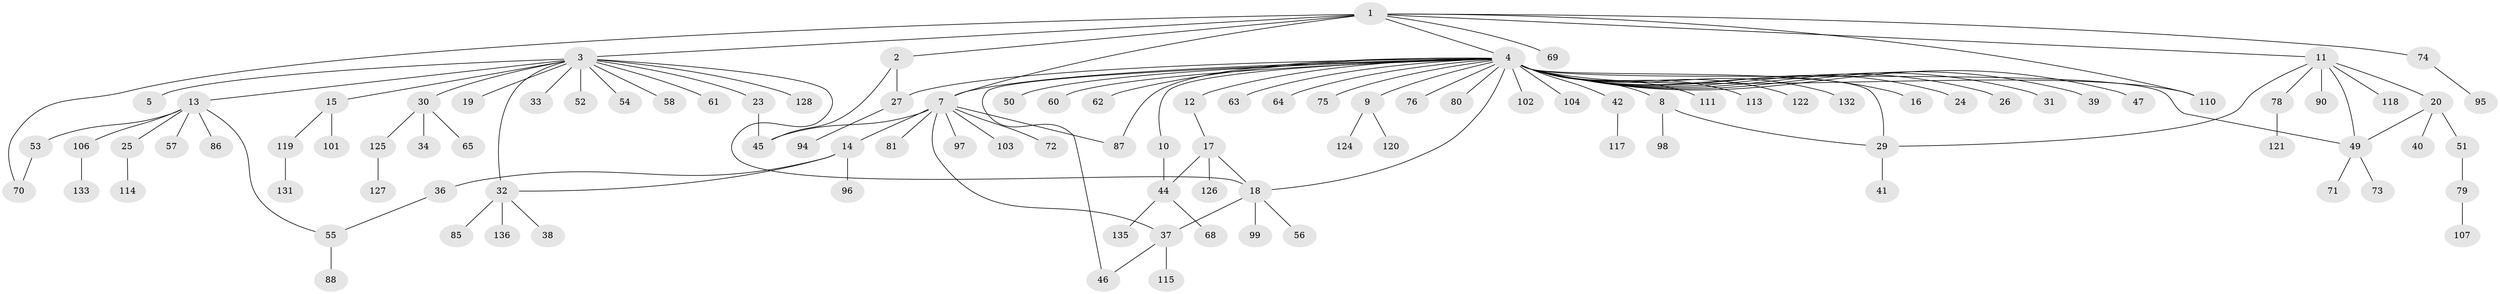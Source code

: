 // Generated by graph-tools (version 1.1) at 2025/51/02/27/25 19:51:55]
// undirected, 108 vertices, 125 edges
graph export_dot {
graph [start="1"]
  node [color=gray90,style=filled];
  1 [super="+105"];
  2;
  3 [super="+59"];
  4 [super="+6"];
  5;
  7 [super="+28"];
  8 [super="+123"];
  9 [super="+21"];
  10;
  11 [super="+109"];
  12 [super="+77"];
  13 [super="+22"];
  14 [super="+129"];
  15 [super="+67"];
  16;
  17 [super="+48"];
  18 [super="+91"];
  19;
  20 [super="+100"];
  23;
  24;
  25;
  26;
  27 [super="+108"];
  29 [super="+93"];
  30 [super="+35"];
  31;
  32 [super="+112"];
  33;
  34 [super="+83"];
  36;
  37 [super="+43"];
  38;
  39 [super="+89"];
  40 [super="+66"];
  41;
  42;
  44 [super="+116"];
  45 [super="+84"];
  46;
  47;
  49 [super="+134"];
  50;
  51;
  52;
  53;
  54;
  55 [super="+92"];
  56;
  57;
  58;
  60;
  61;
  62;
  63;
  64;
  65;
  68;
  69;
  70;
  71;
  72 [super="+82"];
  73;
  74;
  75;
  76;
  78;
  79;
  80;
  81;
  85;
  86;
  87;
  88;
  90;
  94;
  95;
  96;
  97;
  98;
  99;
  101;
  102;
  103;
  104;
  106 [super="+130"];
  107;
  110;
  111;
  113;
  114;
  115;
  117;
  118;
  119;
  120;
  121;
  122;
  124;
  125;
  126;
  127;
  128;
  131;
  132;
  133;
  135;
  136;
  1 -- 2;
  1 -- 3 [weight=2];
  1 -- 4;
  1 -- 7;
  1 -- 11;
  1 -- 69;
  1 -- 70;
  1 -- 74;
  1 -- 110;
  2 -- 27;
  2 -- 45;
  3 -- 5;
  3 -- 13;
  3 -- 15;
  3 -- 19;
  3 -- 23;
  3 -- 30;
  3 -- 32 [weight=2];
  3 -- 33;
  3 -- 52;
  3 -- 54;
  3 -- 58;
  3 -- 128;
  3 -- 61;
  3 -- 18;
  4 -- 8;
  4 -- 9;
  4 -- 10;
  4 -- 24;
  4 -- 26;
  4 -- 31;
  4 -- 39 [weight=2];
  4 -- 46;
  4 -- 47;
  4 -- 60;
  4 -- 62;
  4 -- 63;
  4 -- 64;
  4 -- 75;
  4 -- 80;
  4 -- 87;
  4 -- 104;
  4 -- 110;
  4 -- 111;
  4 -- 113;
  4 -- 122;
  4 -- 132;
  4 -- 102;
  4 -- 42;
  4 -- 12;
  4 -- 76;
  4 -- 16;
  4 -- 49;
  4 -- 18;
  4 -- 50;
  4 -- 27;
  4 -- 29;
  4 -- 7;
  7 -- 14;
  7 -- 37;
  7 -- 45;
  7 -- 72;
  7 -- 81;
  7 -- 87;
  7 -- 97;
  7 -- 103;
  8 -- 29;
  8 -- 98;
  9 -- 120;
  9 -- 124;
  10 -- 44;
  11 -- 20;
  11 -- 78;
  11 -- 90;
  11 -- 118;
  11 -- 49;
  11 -- 29;
  12 -- 17;
  13 -- 25;
  13 -- 53;
  13 -- 55;
  13 -- 57;
  13 -- 86;
  13 -- 106;
  14 -- 36;
  14 -- 96;
  14 -- 32;
  15 -- 101;
  15 -- 119;
  17 -- 18;
  17 -- 126;
  17 -- 44;
  18 -- 56;
  18 -- 99;
  18 -- 37;
  20 -- 40;
  20 -- 49;
  20 -- 51;
  23 -- 45;
  25 -- 114;
  27 -- 94;
  29 -- 41;
  30 -- 34;
  30 -- 65;
  30 -- 125;
  32 -- 38;
  32 -- 85;
  32 -- 136;
  36 -- 55;
  37 -- 46;
  37 -- 115;
  42 -- 117;
  44 -- 68;
  44 -- 135;
  49 -- 71;
  49 -- 73;
  51 -- 79;
  53 -- 70;
  55 -- 88;
  74 -- 95;
  78 -- 121;
  79 -- 107;
  106 -- 133;
  119 -- 131;
  125 -- 127;
}
